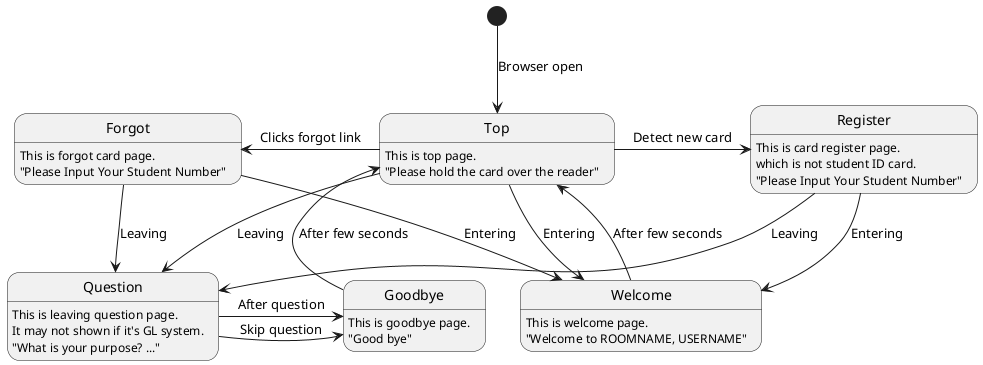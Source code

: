 @startuml state

Top : This is top page.
Top : "Please hold the card over the reader"

Register : This is card register page.
Register : which is not student ID card.
Register : "Please Input Your Student Number"

Forgot : This is forgot card page.
Forgot : "Please Input Your Student Number"

Welcome : This is welcome page.
Welcome : "Welcome to ROOMNAME, USERNAME"


Question : This is leaving question page.
Question : It may not shown if it's GL system.
Question : "What is your purpose? ..."

Goodbye : This is goodbye page.
Goodbye : "Good bye"


[*] --> Top : Browser open
Top -> Register : Detect new card
Top -left-> Forgot : Clicks forgot link
Top --> Welcome : Entering
Top --> Question : Leaving


Welcome -up-> Top : After few seconds
Question -> Goodbye : After question
Question -> Goodbye : Skip question
Goodbye -up-> Top : After few seconds


Register --> Welcome : Entering
Register --> Question : Leaving
Forgot --> Welcome : Entering
Forgot --> Question : Leaving

@enduml